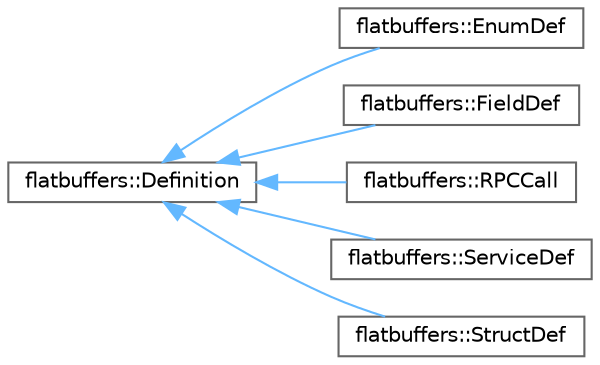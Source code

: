 digraph "Graphical Class Hierarchy"
{
 // LATEX_PDF_SIZE
  bgcolor="transparent";
  edge [fontname=Helvetica,fontsize=10,labelfontname=Helvetica,labelfontsize=10];
  node [fontname=Helvetica,fontsize=10,shape=box,height=0.2,width=0.4];
  rankdir="LR";
  Node0 [id="Node000000",label="flatbuffers::Definition",height=0.2,width=0.4,color="grey40", fillcolor="white", style="filled",URL="$structflatbuffers_1_1Definition.html",tooltip=" "];
  Node0 -> Node1 [id="edge65_Node000000_Node000001",dir="back",color="steelblue1",style="solid",tooltip=" "];
  Node1 [id="Node000001",label="flatbuffers::EnumDef",height=0.2,width=0.4,color="grey40", fillcolor="white", style="filled",URL="$structflatbuffers_1_1EnumDef.html",tooltip=" "];
  Node0 -> Node2 [id="edge66_Node000000_Node000002",dir="back",color="steelblue1",style="solid",tooltip=" "];
  Node2 [id="Node000002",label="flatbuffers::FieldDef",height=0.2,width=0.4,color="grey40", fillcolor="white", style="filled",URL="$structflatbuffers_1_1FieldDef.html",tooltip=" "];
  Node0 -> Node3 [id="edge67_Node000000_Node000003",dir="back",color="steelblue1",style="solid",tooltip=" "];
  Node3 [id="Node000003",label="flatbuffers::RPCCall",height=0.2,width=0.4,color="grey40", fillcolor="white", style="filled",URL="$structflatbuffers_1_1RPCCall.html",tooltip=" "];
  Node0 -> Node4 [id="edge68_Node000000_Node000004",dir="back",color="steelblue1",style="solid",tooltip=" "];
  Node4 [id="Node000004",label="flatbuffers::ServiceDef",height=0.2,width=0.4,color="grey40", fillcolor="white", style="filled",URL="$structflatbuffers_1_1ServiceDef.html",tooltip=" "];
  Node0 -> Node5 [id="edge69_Node000000_Node000005",dir="back",color="steelblue1",style="solid",tooltip=" "];
  Node5 [id="Node000005",label="flatbuffers::StructDef",height=0.2,width=0.4,color="grey40", fillcolor="white", style="filled",URL="$structflatbuffers_1_1StructDef.html",tooltip=" "];
}
